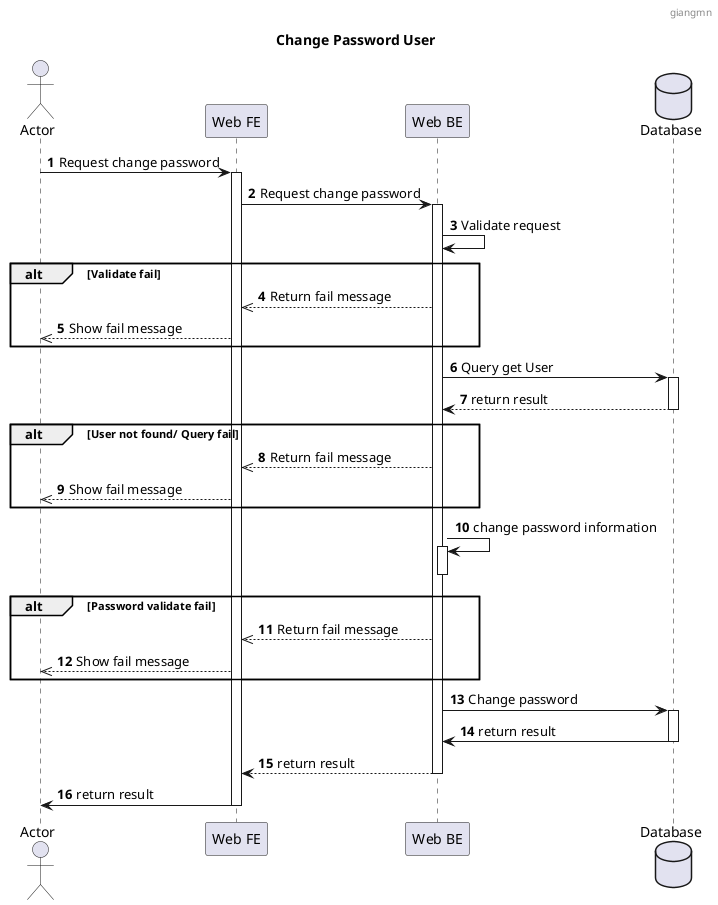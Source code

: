 @startuml
header : giangmn
title: Change Password User
autonumber

actor "Actor" as a
participant "Web FE" as fe
participant "Web BE" as be
database "Database" as db

a->fe : Request change password
fe++
fe -> be: Request change password
be++
be -> be: Validate request
alt Validate fail
be -->> fe: Return fail message
fe-->>a: Show fail message
end
be -> db: Query get User
db++
db --> be: return result
db--
alt User not found/ Query fail
be -->> fe: Return fail message
fe-->>a: Show fail message
end

be-> be: change password information
be++
be--

alt Password validate fail
be -->> fe: Return fail message
fe-->>a: Show fail message
end

be->db: Change password
db++
db->be: return result
db--
be --> fe: return result
be--
fe->a: return result
fe--
@enduml